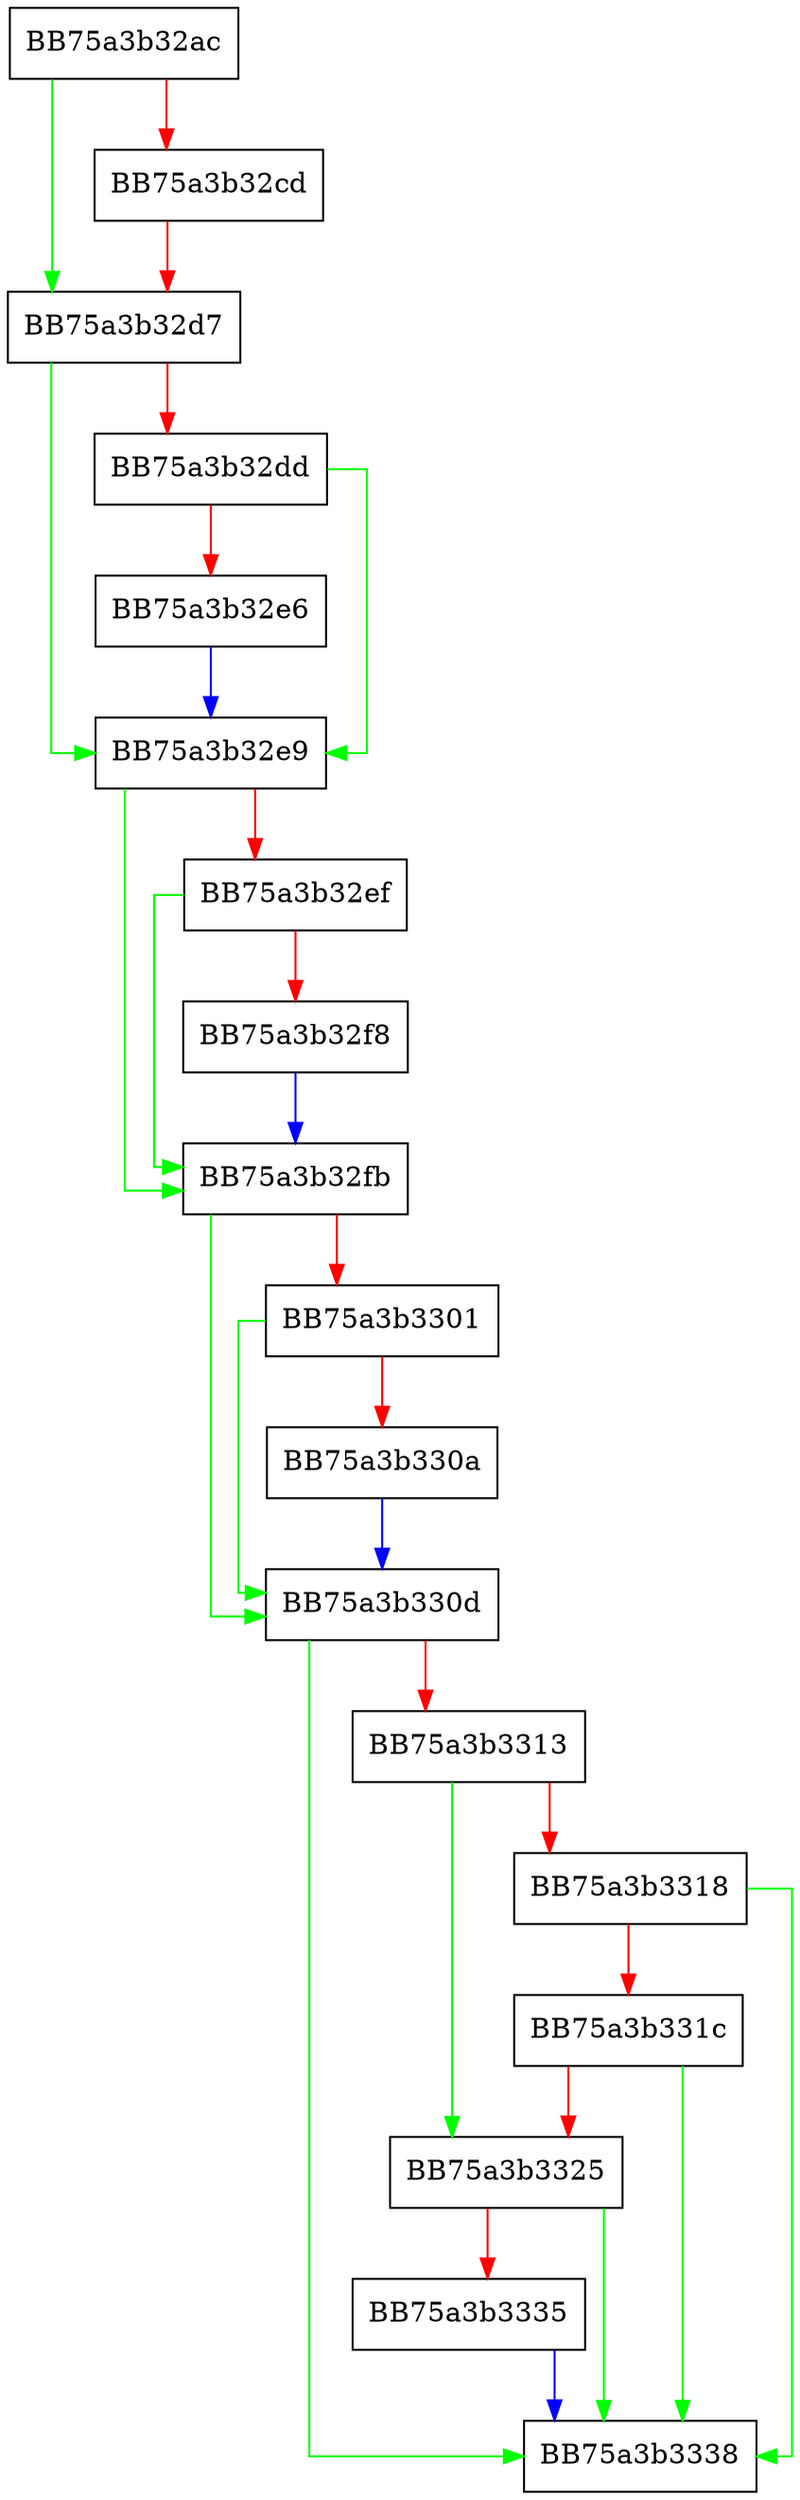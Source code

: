 digraph get_tdt_capabilities {
  node [shape="box"];
  graph [splines=ortho];
  BB75a3b32ac -> BB75a3b32d7 [color="green"];
  BB75a3b32ac -> BB75a3b32cd [color="red"];
  BB75a3b32cd -> BB75a3b32d7 [color="red"];
  BB75a3b32d7 -> BB75a3b32e9 [color="green"];
  BB75a3b32d7 -> BB75a3b32dd [color="red"];
  BB75a3b32dd -> BB75a3b32e9 [color="green"];
  BB75a3b32dd -> BB75a3b32e6 [color="red"];
  BB75a3b32e6 -> BB75a3b32e9 [color="blue"];
  BB75a3b32e9 -> BB75a3b32fb [color="green"];
  BB75a3b32e9 -> BB75a3b32ef [color="red"];
  BB75a3b32ef -> BB75a3b32fb [color="green"];
  BB75a3b32ef -> BB75a3b32f8 [color="red"];
  BB75a3b32f8 -> BB75a3b32fb [color="blue"];
  BB75a3b32fb -> BB75a3b330d [color="green"];
  BB75a3b32fb -> BB75a3b3301 [color="red"];
  BB75a3b3301 -> BB75a3b330d [color="green"];
  BB75a3b3301 -> BB75a3b330a [color="red"];
  BB75a3b330a -> BB75a3b330d [color="blue"];
  BB75a3b330d -> BB75a3b3338 [color="green"];
  BB75a3b330d -> BB75a3b3313 [color="red"];
  BB75a3b3313 -> BB75a3b3325 [color="green"];
  BB75a3b3313 -> BB75a3b3318 [color="red"];
  BB75a3b3318 -> BB75a3b3338 [color="green"];
  BB75a3b3318 -> BB75a3b331c [color="red"];
  BB75a3b331c -> BB75a3b3338 [color="green"];
  BB75a3b331c -> BB75a3b3325 [color="red"];
  BB75a3b3325 -> BB75a3b3338 [color="green"];
  BB75a3b3325 -> BB75a3b3335 [color="red"];
  BB75a3b3335 -> BB75a3b3338 [color="blue"];
}